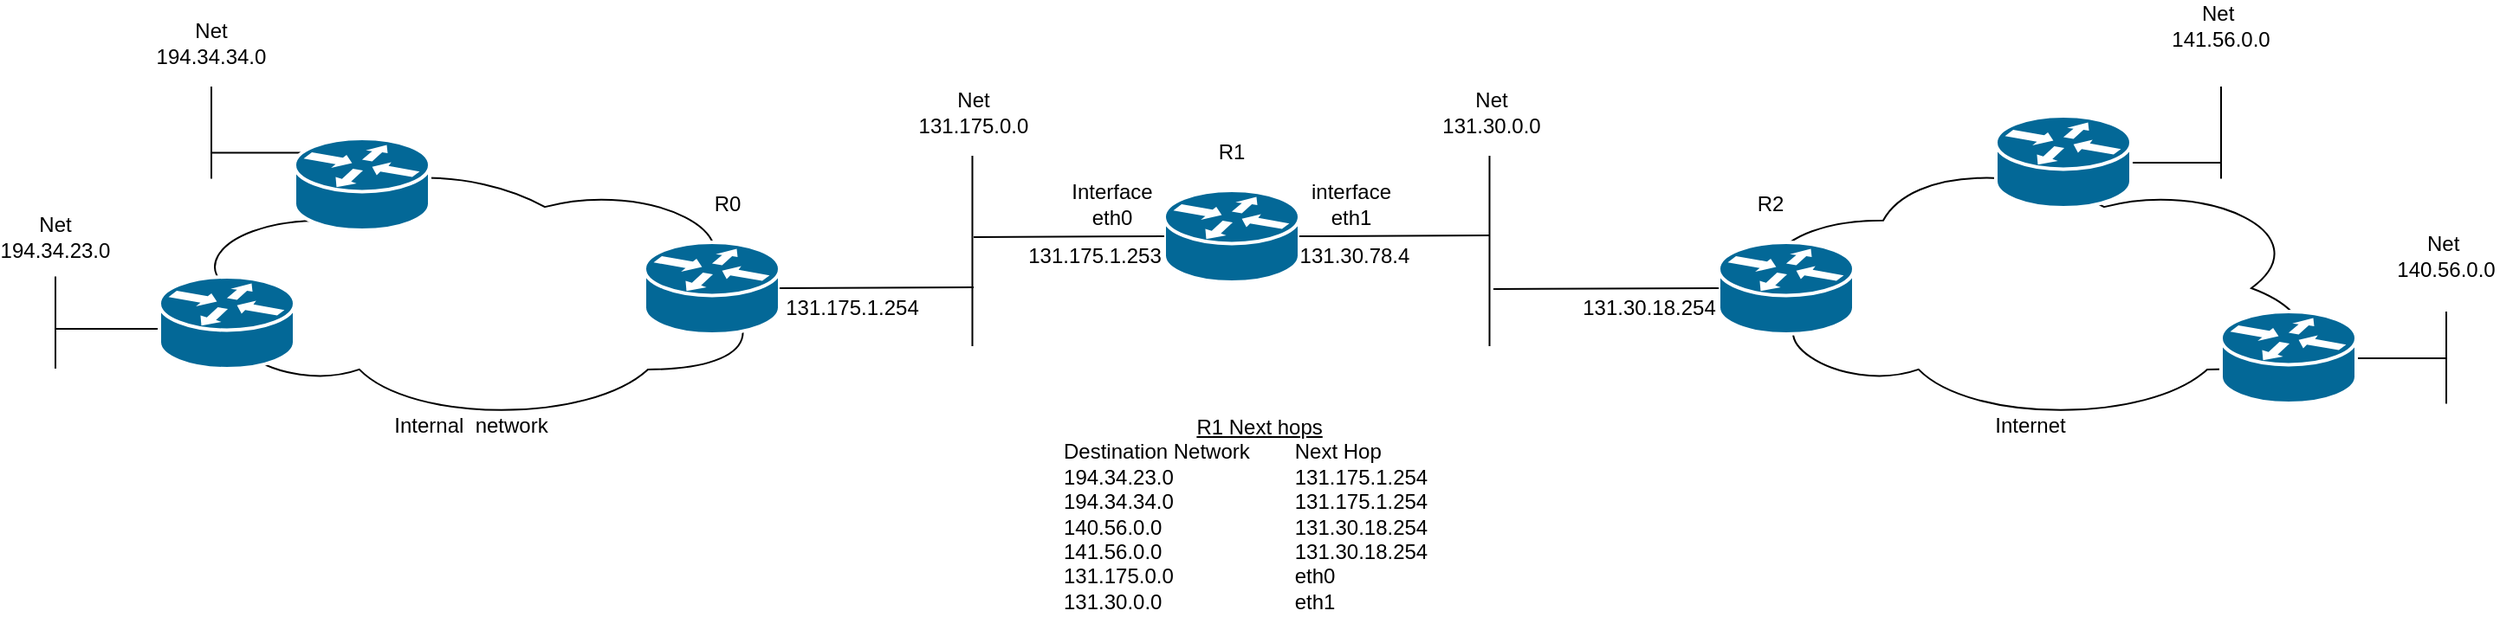 <mxfile version="24.7.17">
  <diagram name="Page-1" id="4H9oXmzPafto4ljivwnN">
    <mxGraphModel dx="1668" dy="965" grid="1" gridSize="10" guides="1" tooltips="1" connect="1" arrows="1" fold="1" page="1" pageScale="1" pageWidth="2339" pageHeight="3300" math="0" shadow="0">
      <root>
        <mxCell id="0" />
        <mxCell id="1" parent="0" />
        <mxCell id="zQf36Yw31Co322xi74w2-30" value="&lt;div&gt;&lt;br&gt;&lt;/div&gt;&lt;div&gt;&lt;br&gt;&lt;/div&gt;&lt;div&gt;&lt;br&gt;&lt;/div&gt;&lt;div&gt;&lt;br&gt;&lt;/div&gt;&lt;div&gt;&lt;br&gt;&lt;/div&gt;&lt;div&gt;&lt;br&gt;&lt;/div&gt;&lt;div&gt;&lt;br&gt;&lt;/div&gt;&lt;div&gt;&lt;br&gt;&lt;/div&gt;&lt;div&gt;&lt;br&gt;&lt;/div&gt;&lt;div&gt;&lt;br&gt;&lt;/div&gt;Internal&amp;nbsp; network" style="ellipse;shape=cloud;whiteSpace=wrap;html=1;align=center;fillColor=none;verticalAlign=top;" vertex="1" parent="1">
          <mxGeometry x="120" y="138.25" width="340" height="156.5" as="geometry" />
        </mxCell>
        <mxCell id="zQf36Yw31Co322xi74w2-1" value="" style="shape=mxgraph.cisco.routers.router;sketch=0;html=1;pointerEvents=1;dashed=0;fillColor=#036897;strokeColor=#ffffff;strokeWidth=2;verticalLabelPosition=bottom;verticalAlign=top;align=center;outlineConnect=0;" vertex="1" parent="1">
          <mxGeometry x="390" y="190" width="78" height="53" as="geometry" />
        </mxCell>
        <mxCell id="zQf36Yw31Co322xi74w2-2" value="" style="shape=mxgraph.cisco.routers.router;sketch=0;html=1;pointerEvents=1;dashed=0;fillColor=#036897;strokeColor=#ffffff;strokeWidth=2;verticalLabelPosition=bottom;verticalAlign=top;align=center;outlineConnect=0;" vertex="1" parent="1">
          <mxGeometry x="690" y="160" width="78" height="53" as="geometry" />
        </mxCell>
        <mxCell id="zQf36Yw31Co322xi74w2-4" value="&lt;div&gt;&lt;br&gt;&lt;/div&gt;&lt;div&gt;&lt;br&gt;&lt;/div&gt;&lt;div&gt;&lt;br&gt;&lt;/div&gt;&lt;div&gt;&lt;br&gt;&lt;/div&gt;&lt;div&gt;&lt;br&gt;&lt;/div&gt;&lt;div&gt;&lt;br&gt;&lt;/div&gt;&lt;div&gt;&lt;br&gt;&lt;/div&gt;&lt;div&gt;&lt;br&gt;&lt;/div&gt;&lt;div&gt;&lt;br&gt;&lt;/div&gt;&lt;div&gt;&lt;br&gt;&lt;/div&gt;Internet" style="ellipse;shape=cloud;whiteSpace=wrap;html=1;align=center;fillColor=none;verticalAlign=top;" vertex="1" parent="1">
          <mxGeometry x="1020" y="138.25" width="340" height="156.5" as="geometry" />
        </mxCell>
        <mxCell id="zQf36Yw31Co322xi74w2-3" value="" style="shape=mxgraph.cisco.routers.router;sketch=0;html=1;pointerEvents=1;dashed=0;fillColor=#036897;strokeColor=#ffffff;strokeWidth=2;verticalLabelPosition=bottom;verticalAlign=top;align=center;outlineConnect=0;" vertex="1" parent="1">
          <mxGeometry x="1010" y="190" width="78" height="53" as="geometry" />
        </mxCell>
        <mxCell id="zQf36Yw31Co322xi74w2-6" value="" style="endArrow=none;html=1;rounded=0;entryX=0;entryY=0.5;entryDx=0;entryDy=0;entryPerimeter=0;" edge="1" parent="1" target="zQf36Yw31Co322xi74w2-3">
          <mxGeometry width="50" height="50" relative="1" as="geometry">
            <mxPoint x="880" y="217" as="sourcePoint" />
            <mxPoint x="952" y="70" as="targetPoint" />
          </mxGeometry>
        </mxCell>
        <mxCell id="zQf36Yw31Co322xi74w2-7" value="" style="endArrow=none;html=1;rounded=0;" edge="1" parent="1">
          <mxGeometry width="50" height="50" relative="1" as="geometry">
            <mxPoint x="877.75" y="250" as="sourcePoint" />
            <mxPoint x="877.75" y="140" as="targetPoint" />
          </mxGeometry>
        </mxCell>
        <mxCell id="zQf36Yw31Co322xi74w2-8" value="" style="endArrow=none;html=1;rounded=0;entryX=0;entryY=0.5;entryDx=0;entryDy=0;entryPerimeter=0;exitX=1;exitY=0.5;exitDx=0;exitDy=0;exitPerimeter=0;" edge="1" parent="1" source="zQf36Yw31Co322xi74w2-2">
          <mxGeometry width="50" height="50" relative="1" as="geometry">
            <mxPoint x="780" y="186" as="sourcePoint" />
            <mxPoint x="878" y="186" as="targetPoint" />
          </mxGeometry>
        </mxCell>
        <mxCell id="zQf36Yw31Co322xi74w2-13" value="" style="endArrow=none;html=1;rounded=0;" edge="1" parent="1">
          <mxGeometry width="50" height="50" relative="1" as="geometry">
            <mxPoint x="579.25" y="250" as="sourcePoint" />
            <mxPoint x="579.25" y="140" as="targetPoint" />
          </mxGeometry>
        </mxCell>
        <mxCell id="zQf36Yw31Co322xi74w2-9" value="" style="endArrow=none;html=1;rounded=0;exitX=1;exitY=0.5;exitDx=0;exitDy=0;exitPerimeter=0;" edge="1" parent="1" source="zQf36Yw31Co322xi74w2-1">
          <mxGeometry width="50" height="50" relative="1" as="geometry">
            <mxPoint x="529.996" y="216" as="sourcePoint" />
            <mxPoint x="580" y="216" as="targetPoint" />
          </mxGeometry>
        </mxCell>
        <mxCell id="zQf36Yw31Co322xi74w2-11" value="" style="endArrow=none;html=1;rounded=0;entryX=0;entryY=0.5;entryDx=0;entryDy=0;entryPerimeter=0;exitX=1;exitY=0.5;exitDx=0;exitDy=0;exitPerimeter=0;" edge="1" parent="1" target="zQf36Yw31Co322xi74w2-2">
          <mxGeometry width="50" height="50" relative="1" as="geometry">
            <mxPoint x="580" y="187" as="sourcePoint" />
            <mxPoint x="626.698" y="186" as="targetPoint" />
          </mxGeometry>
        </mxCell>
        <mxCell id="zQf36Yw31Co322xi74w2-14" value="Net 131.175.0.0" style="text;html=1;align=center;verticalAlign=middle;whiteSpace=wrap;rounded=0;" vertex="1" parent="1">
          <mxGeometry x="550" y="100" width="60" height="30" as="geometry" />
        </mxCell>
        <mxCell id="zQf36Yw31Co322xi74w2-15" value="131.175.1.253" style="text;html=1;align=center;verticalAlign=middle;whiteSpace=wrap;rounded=0;" vertex="1" parent="1">
          <mxGeometry x="620" y="183.25" width="60" height="30" as="geometry" />
        </mxCell>
        <mxCell id="zQf36Yw31Co322xi74w2-16" value="131.175.1.254" style="text;html=1;align=center;verticalAlign=middle;whiteSpace=wrap;rounded=0;" vertex="1" parent="1">
          <mxGeometry x="480" y="213" width="60" height="30" as="geometry" />
        </mxCell>
        <mxCell id="zQf36Yw31Co322xi74w2-17" value="131.30.78.4" style="text;html=1;align=center;verticalAlign=middle;whiteSpace=wrap;rounded=0;" vertex="1" parent="1">
          <mxGeometry x="770" y="183.25" width="60" height="30" as="geometry" />
        </mxCell>
        <mxCell id="zQf36Yw31Co322xi74w2-18" value="Net 131.30.0.0" style="text;html=1;align=center;verticalAlign=middle;whiteSpace=wrap;rounded=0;" vertex="1" parent="1">
          <mxGeometry x="849" y="100" width="60" height="30" as="geometry" />
        </mxCell>
        <mxCell id="zQf36Yw31Co322xi74w2-19" value="131.30.18.254" style="text;html=1;align=center;verticalAlign=middle;whiteSpace=wrap;rounded=0;" vertex="1" parent="1">
          <mxGeometry x="940" y="213.25" width="60" height="30" as="geometry" />
        </mxCell>
        <mxCell id="zQf36Yw31Co322xi74w2-21" value="" style="endArrow=none;html=1;rounded=0;" edge="1" parent="1">
          <mxGeometry width="50" height="50" relative="1" as="geometry">
            <mxPoint x="1370" y="257" as="sourcePoint" />
            <mxPoint x="1430" y="257" as="targetPoint" />
          </mxGeometry>
        </mxCell>
        <mxCell id="zQf36Yw31Co322xi74w2-23" value="" style="shape=mxgraph.cisco.routers.router;sketch=0;html=1;pointerEvents=1;dashed=0;fillColor=#036897;strokeColor=#ffffff;strokeWidth=2;verticalLabelPosition=bottom;verticalAlign=top;align=center;outlineConnect=0;" vertex="1" parent="1">
          <mxGeometry x="1300" y="230" width="78" height="53" as="geometry" />
        </mxCell>
        <mxCell id="zQf36Yw31Co322xi74w2-24" value="" style="endArrow=none;html=1;rounded=0;" edge="1" parent="1">
          <mxGeometry width="50" height="50" relative="1" as="geometry">
            <mxPoint x="1430" y="283.25" as="sourcePoint" />
            <mxPoint x="1430" y="230" as="targetPoint" />
          </mxGeometry>
        </mxCell>
        <mxCell id="zQf36Yw31Co322xi74w2-25" value="Net 194.34.23.0" style="text;html=1;align=center;verticalAlign=middle;whiteSpace=wrap;rounded=0;" vertex="1" parent="1">
          <mxGeometry x="20" y="171.5" width="60" height="30" as="geometry" />
        </mxCell>
        <mxCell id="zQf36Yw31Co322xi74w2-26" value="" style="endArrow=none;html=1;rounded=0;" edge="1" parent="1">
          <mxGeometry width="50" height="50" relative="1" as="geometry">
            <mxPoint x="1240" y="144" as="sourcePoint" />
            <mxPoint x="1300" y="144" as="targetPoint" />
          </mxGeometry>
        </mxCell>
        <mxCell id="zQf36Yw31Co322xi74w2-27" value="" style="shape=mxgraph.cisco.routers.router;sketch=0;html=1;pointerEvents=1;dashed=0;fillColor=#036897;strokeColor=#ffffff;strokeWidth=2;verticalLabelPosition=bottom;verticalAlign=top;align=center;outlineConnect=0;" vertex="1" parent="1">
          <mxGeometry x="1170" y="117" width="78" height="53" as="geometry" />
        </mxCell>
        <mxCell id="zQf36Yw31Co322xi74w2-28" value="" style="endArrow=none;html=1;rounded=0;" edge="1" parent="1">
          <mxGeometry width="50" height="50" relative="1" as="geometry">
            <mxPoint x="1300" y="153.25" as="sourcePoint" />
            <mxPoint x="1300" y="100" as="targetPoint" />
          </mxGeometry>
        </mxCell>
        <mxCell id="zQf36Yw31Co322xi74w2-29" value="Net 194.34.34.0" style="text;html=1;align=center;verticalAlign=middle;whiteSpace=wrap;rounded=0;" vertex="1" parent="1">
          <mxGeometry x="110" y="60" width="60" height="30" as="geometry" />
        </mxCell>
        <mxCell id="zQf36Yw31Co322xi74w2-31" value="" style="endArrow=none;html=1;rounded=0;" edge="1" parent="1">
          <mxGeometry width="50" height="50" relative="1" as="geometry">
            <mxPoint x="140" y="138.25" as="sourcePoint" />
            <mxPoint x="200" y="138.25" as="targetPoint" />
          </mxGeometry>
        </mxCell>
        <mxCell id="zQf36Yw31Co322xi74w2-32" value="" style="shape=mxgraph.cisco.routers.router;sketch=0;html=1;pointerEvents=1;dashed=0;fillColor=#036897;strokeColor=#ffffff;strokeWidth=2;verticalLabelPosition=bottom;verticalAlign=top;align=center;outlineConnect=0;" vertex="1" parent="1">
          <mxGeometry x="188" y="130" width="78" height="53" as="geometry" />
        </mxCell>
        <mxCell id="zQf36Yw31Co322xi74w2-33" value="" style="endArrow=none;html=1;rounded=0;" edge="1" parent="1">
          <mxGeometry width="50" height="50" relative="1" as="geometry">
            <mxPoint x="140" y="153.25" as="sourcePoint" />
            <mxPoint x="140" y="100" as="targetPoint" />
          </mxGeometry>
        </mxCell>
        <mxCell id="zQf36Yw31Co322xi74w2-35" value="" style="endArrow=none;html=1;rounded=0;" edge="1" parent="1">
          <mxGeometry width="50" height="50" relative="1" as="geometry">
            <mxPoint x="50" y="240" as="sourcePoint" />
            <mxPoint x="110" y="240" as="targetPoint" />
          </mxGeometry>
        </mxCell>
        <mxCell id="zQf36Yw31Co322xi74w2-36" value="" style="shape=mxgraph.cisco.routers.router;sketch=0;html=1;pointerEvents=1;dashed=0;fillColor=#036897;strokeColor=#ffffff;strokeWidth=2;verticalLabelPosition=bottom;verticalAlign=top;align=center;outlineConnect=0;" vertex="1" parent="1">
          <mxGeometry x="110" y="210" width="78" height="53" as="geometry" />
        </mxCell>
        <mxCell id="zQf36Yw31Co322xi74w2-37" value="" style="endArrow=none;html=1;rounded=0;" edge="1" parent="1">
          <mxGeometry width="50" height="50" relative="1" as="geometry">
            <mxPoint x="50" y="263" as="sourcePoint" />
            <mxPoint x="50" y="209.75" as="targetPoint" />
          </mxGeometry>
        </mxCell>
        <mxCell id="zQf36Yw31Co322xi74w2-39" value="Net&amp;nbsp;&lt;div&gt;141.56.0.0&lt;/div&gt;" style="text;html=1;align=center;verticalAlign=middle;whiteSpace=wrap;rounded=0;" vertex="1" parent="1">
          <mxGeometry x="1270" y="50" width="60" height="30" as="geometry" />
        </mxCell>
        <mxCell id="zQf36Yw31Co322xi74w2-40" value="Net&amp;nbsp;&lt;div&gt;140.56.0.0&lt;/div&gt;" style="text;html=1;align=center;verticalAlign=middle;whiteSpace=wrap;rounded=0;" vertex="1" parent="1">
          <mxGeometry x="1400" y="183.25" width="60" height="30" as="geometry" />
        </mxCell>
        <mxCell id="zQf36Yw31Co322xi74w2-42" value="&lt;div&gt;&amp;nbsp; &amp;nbsp; &amp;nbsp; &amp;nbsp; &amp;nbsp; &amp;nbsp; &amp;nbsp; &amp;nbsp; &amp;nbsp; &amp;nbsp; &amp;nbsp; &amp;nbsp;&lt;u&gt;R1 Next hops&lt;/u&gt;&lt;/div&gt;Destination Network&lt;span style=&quot;white-space: pre;&quot;&gt;&#x9;&lt;/span&gt;Next Hop&lt;div&gt;1&lt;span style=&quot;background-color: initial;&quot;&gt;94.34.23.0&lt;span style=&quot;white-space: pre;&quot;&gt;&#x9;&lt;span style=&quot;white-space: pre;&quot;&gt;&#x9;&lt;/span&gt;&lt;/span&gt;&lt;span style=&quot;white-space: pre;&quot;&gt;&#x9;&lt;/span&gt;131.175.1.254&lt;/span&gt;&lt;/div&gt;&lt;div&gt;194.34.34.0&lt;span style=&quot;background-color: initial; white-space: pre;&quot;&gt;&#x9;&lt;/span&gt;&lt;span style=&quot;background-color: initial; white-space: pre;&quot;&gt;&#x9;&lt;span style=&quot;white-space: pre;&quot;&gt;&#x9;&lt;/span&gt;&lt;/span&gt;&lt;span style=&quot;background-color: initial;&quot;&gt;131.175.1.254&lt;/span&gt;&lt;/div&gt;&lt;div&gt;140.56.0.0&lt;span style=&quot;background-color: initial; white-space: pre;&quot;&gt;&#x9;&lt;span style=&quot;white-space: pre;&quot;&gt;&#x9;&lt;/span&gt;&lt;/span&gt;&lt;span style=&quot;background-color: initial; white-space: pre;&quot;&gt;&#x9;&lt;/span&gt;&lt;span style=&quot;background-color: initial;&quot;&gt;131.30.18.254&lt;/span&gt;&lt;/div&gt;&lt;div&gt;141.56.0.0&lt;span style=&quot;background-color: initial; white-space: pre;&quot;&gt;&#x9;&lt;span style=&quot;white-space: pre;&quot;&gt;&#x9;&lt;/span&gt;&lt;/span&gt;&lt;span style=&quot;background-color: initial; white-space: pre;&quot;&gt;&#x9;&lt;/span&gt;&lt;span style=&quot;background-color: initial;&quot;&gt;131.30.18.254&lt;/span&gt;&lt;/div&gt;&lt;div&gt;131.175.0.0&amp;nbsp; &amp;nbsp; &amp;nbsp; &amp;nbsp; &lt;span style=&quot;white-space: pre;&quot;&gt;&#x9;&lt;span style=&quot;white-space: pre;&quot;&gt;&#x9;&lt;/span&gt;&lt;/span&gt;eth0&lt;/div&gt;&lt;div&gt;131.30.0.0&amp;nbsp; &amp;nbsp; &amp;nbsp; &amp;nbsp; &amp;nbsp; &lt;span style=&quot;white-space: pre;&quot;&gt;&#x9;&lt;/span&gt;&amp;nbsp; &lt;span style=&quot;white-space: pre;&quot;&gt;&#x9;&lt;/span&gt;eth1&lt;/div&gt;" style="text;html=1;align=left;verticalAlign=top;whiteSpace=wrap;rounded=0;" vertex="1" parent="1">
          <mxGeometry x="630" y="283" width="250" height="130" as="geometry" />
        </mxCell>
        <mxCell id="zQf36Yw31Co322xi74w2-43" value="Interface eth0" style="text;html=1;align=center;verticalAlign=middle;whiteSpace=wrap;rounded=0;" vertex="1" parent="1">
          <mxGeometry x="630" y="153" width="60" height="30" as="geometry" />
        </mxCell>
        <mxCell id="zQf36Yw31Co322xi74w2-44" value="interface eth1" style="text;html=1;align=center;verticalAlign=middle;whiteSpace=wrap;rounded=0;" vertex="1" parent="1">
          <mxGeometry x="768" y="153.25" width="60" height="30" as="geometry" />
        </mxCell>
        <mxCell id="zQf36Yw31Co322xi74w2-46" value="R0" style="text;html=1;align=center;verticalAlign=middle;whiteSpace=wrap;rounded=0;" vertex="1" parent="1">
          <mxGeometry x="408" y="153" width="60" height="30" as="geometry" />
        </mxCell>
        <mxCell id="zQf36Yw31Co322xi74w2-47" value="R1" style="text;html=1;align=center;verticalAlign=middle;whiteSpace=wrap;rounded=0;" vertex="1" parent="1">
          <mxGeometry x="699" y="123.25" width="60" height="30" as="geometry" />
        </mxCell>
        <mxCell id="zQf36Yw31Co322xi74w2-48" value="R2" style="text;html=1;align=center;verticalAlign=middle;whiteSpace=wrap;rounded=0;" vertex="1" parent="1">
          <mxGeometry x="1010" y="153" width="60" height="30" as="geometry" />
        </mxCell>
      </root>
    </mxGraphModel>
  </diagram>
</mxfile>
